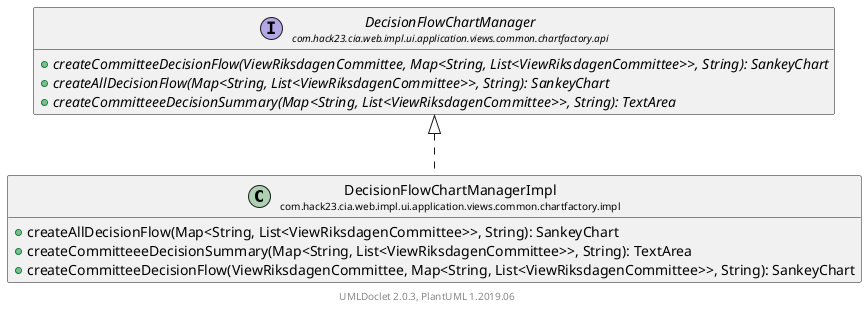 @startuml
    set namespaceSeparator none
    hide empty fields
    hide empty methods

    class "<size:14>DecisionFlowChartManagerImpl\n<size:10>com.hack23.cia.web.impl.ui.application.views.common.chartfactory.impl" as com.hack23.cia.web.impl.ui.application.views.common.chartfactory.impl.DecisionFlowChartManagerImpl [[DecisionFlowChartManagerImpl.html]] {
        +createAllDecisionFlow(Map<String, List<ViewRiksdagenCommittee>>, String): SankeyChart
        +createCommitteeeDecisionSummary(Map<String, List<ViewRiksdagenCommittee>>, String): TextArea
        +createCommitteeDecisionFlow(ViewRiksdagenCommittee, Map<String, List<ViewRiksdagenCommittee>>, String): SankeyChart
    }

    interface "<size:14>DecisionFlowChartManager\n<size:10>com.hack23.cia.web.impl.ui.application.views.common.chartfactory.api" as com.hack23.cia.web.impl.ui.application.views.common.chartfactory.api.DecisionFlowChartManager [[../api/DecisionFlowChartManager.html]] {
        {abstract} +createCommitteeDecisionFlow(ViewRiksdagenCommittee, Map<String, List<ViewRiksdagenCommittee>>, String): SankeyChart
        {abstract} +createAllDecisionFlow(Map<String, List<ViewRiksdagenCommittee>>, String): SankeyChart
        {abstract} +createCommitteeeDecisionSummary(Map<String, List<ViewRiksdagenCommittee>>, String): TextArea
    }

    com.hack23.cia.web.impl.ui.application.views.common.chartfactory.api.DecisionFlowChartManager <|.. com.hack23.cia.web.impl.ui.application.views.common.chartfactory.impl.DecisionFlowChartManagerImpl

    center footer UMLDoclet 2.0.3, PlantUML 1.2019.06
@enduml
